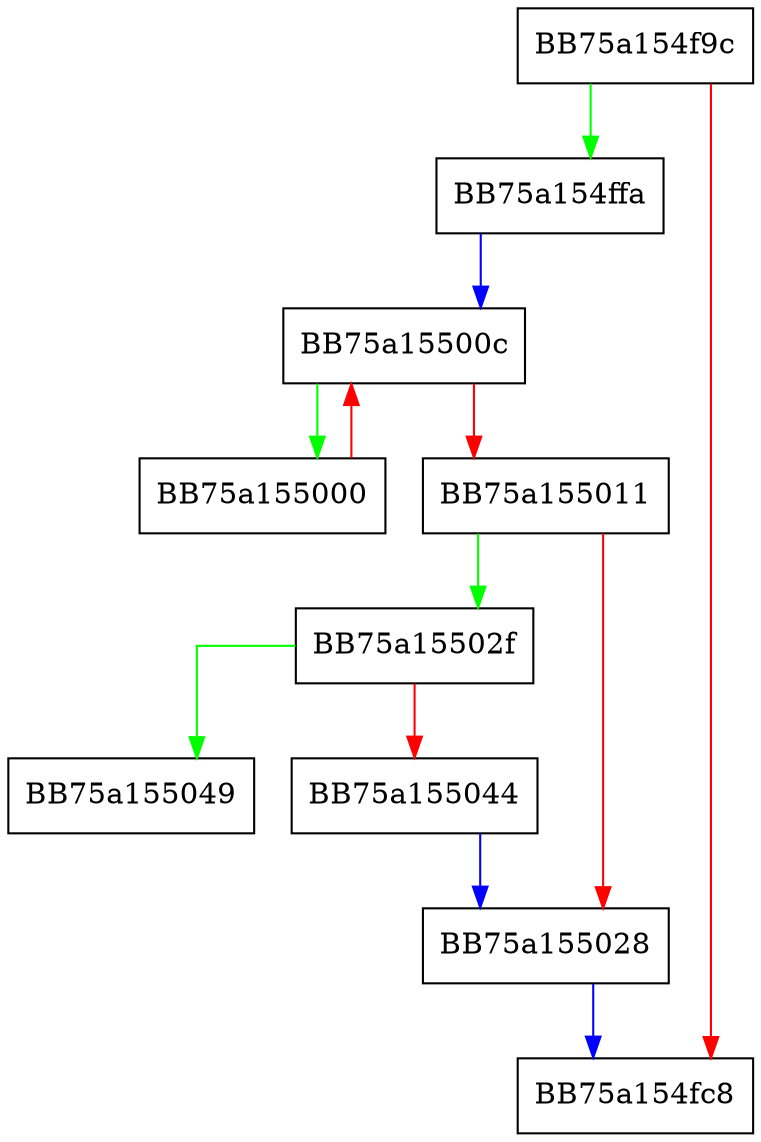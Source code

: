 digraph _Change_array {
  node [shape="box"];
  graph [splines=ortho];
  BB75a154f9c -> BB75a154ffa [color="green"];
  BB75a154f9c -> BB75a154fc8 [color="red"];
  BB75a154ffa -> BB75a15500c [color="blue"];
  BB75a155000 -> BB75a15500c [color="red"];
  BB75a15500c -> BB75a155000 [color="green"];
  BB75a15500c -> BB75a155011 [color="red"];
  BB75a155011 -> BB75a15502f [color="green"];
  BB75a155011 -> BB75a155028 [color="red"];
  BB75a155028 -> BB75a154fc8 [color="blue"];
  BB75a15502f -> BB75a155049 [color="green"];
  BB75a15502f -> BB75a155044 [color="red"];
  BB75a155044 -> BB75a155028 [color="blue"];
}